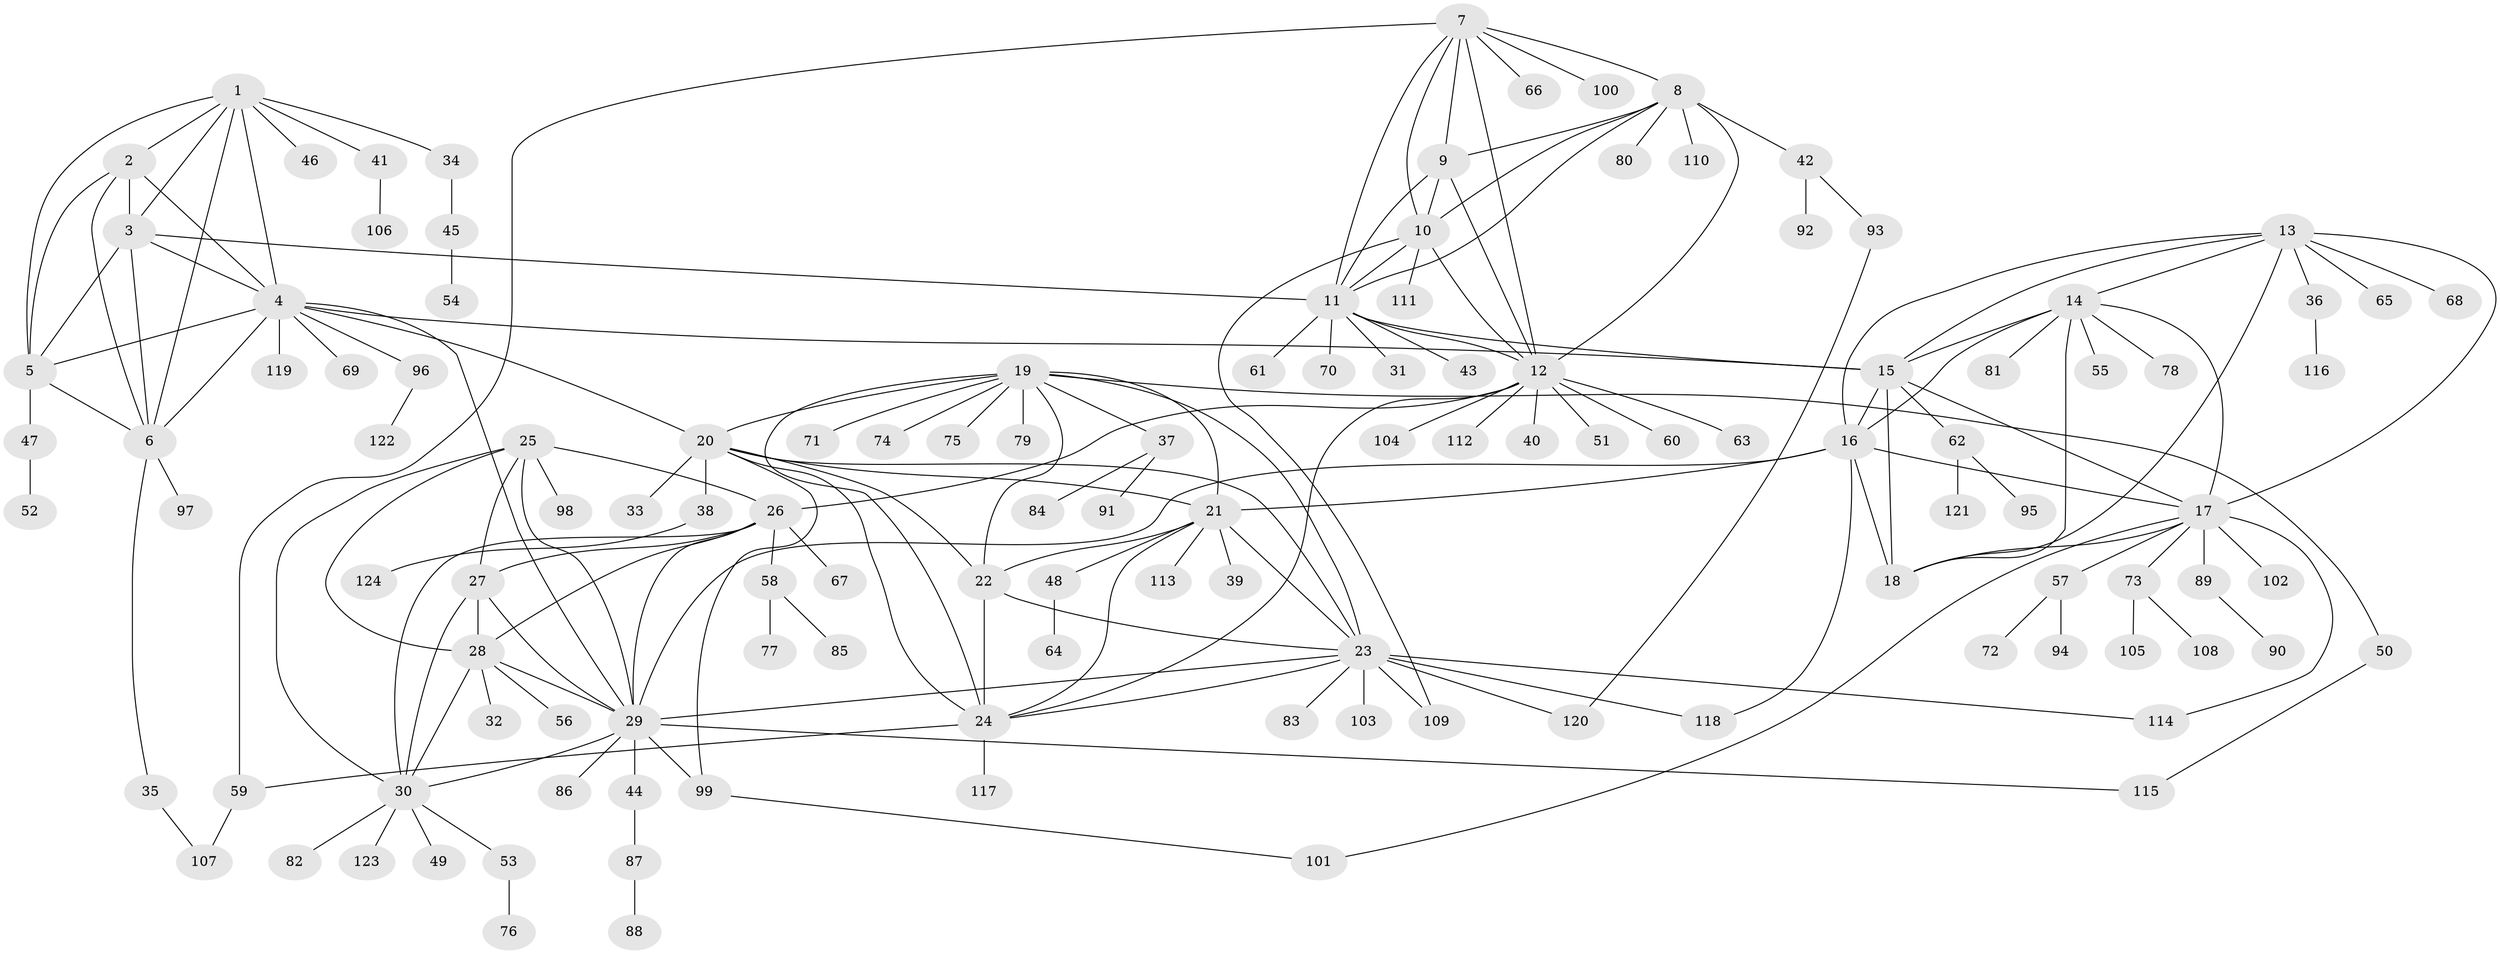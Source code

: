 // Generated by graph-tools (version 1.1) at 2025/54/03/09/25 04:54:51]
// undirected, 124 vertices, 188 edges
graph export_dot {
graph [start="1"]
  node [color=gray90,style=filled];
  1;
  2;
  3;
  4;
  5;
  6;
  7;
  8;
  9;
  10;
  11;
  12;
  13;
  14;
  15;
  16;
  17;
  18;
  19;
  20;
  21;
  22;
  23;
  24;
  25;
  26;
  27;
  28;
  29;
  30;
  31;
  32;
  33;
  34;
  35;
  36;
  37;
  38;
  39;
  40;
  41;
  42;
  43;
  44;
  45;
  46;
  47;
  48;
  49;
  50;
  51;
  52;
  53;
  54;
  55;
  56;
  57;
  58;
  59;
  60;
  61;
  62;
  63;
  64;
  65;
  66;
  67;
  68;
  69;
  70;
  71;
  72;
  73;
  74;
  75;
  76;
  77;
  78;
  79;
  80;
  81;
  82;
  83;
  84;
  85;
  86;
  87;
  88;
  89;
  90;
  91;
  92;
  93;
  94;
  95;
  96;
  97;
  98;
  99;
  100;
  101;
  102;
  103;
  104;
  105;
  106;
  107;
  108;
  109;
  110;
  111;
  112;
  113;
  114;
  115;
  116;
  117;
  118;
  119;
  120;
  121;
  122;
  123;
  124;
  1 -- 2;
  1 -- 3;
  1 -- 4;
  1 -- 5;
  1 -- 6;
  1 -- 34;
  1 -- 41;
  1 -- 46;
  2 -- 3;
  2 -- 4;
  2 -- 5;
  2 -- 6;
  3 -- 4;
  3 -- 5;
  3 -- 6;
  3 -- 11;
  4 -- 5;
  4 -- 6;
  4 -- 15;
  4 -- 20;
  4 -- 29;
  4 -- 69;
  4 -- 96;
  4 -- 119;
  5 -- 6;
  5 -- 47;
  6 -- 35;
  6 -- 97;
  7 -- 8;
  7 -- 9;
  7 -- 10;
  7 -- 11;
  7 -- 12;
  7 -- 59;
  7 -- 66;
  7 -- 100;
  8 -- 9;
  8 -- 10;
  8 -- 11;
  8 -- 12;
  8 -- 42;
  8 -- 80;
  8 -- 110;
  9 -- 10;
  9 -- 11;
  9 -- 12;
  10 -- 11;
  10 -- 12;
  10 -- 109;
  10 -- 111;
  11 -- 12;
  11 -- 15;
  11 -- 31;
  11 -- 43;
  11 -- 61;
  11 -- 70;
  12 -- 24;
  12 -- 26;
  12 -- 40;
  12 -- 51;
  12 -- 60;
  12 -- 63;
  12 -- 104;
  12 -- 112;
  13 -- 14;
  13 -- 15;
  13 -- 16;
  13 -- 17;
  13 -- 18;
  13 -- 36;
  13 -- 65;
  13 -- 68;
  14 -- 15;
  14 -- 16;
  14 -- 17;
  14 -- 18;
  14 -- 55;
  14 -- 78;
  14 -- 81;
  15 -- 16;
  15 -- 17;
  15 -- 18;
  15 -- 62;
  16 -- 17;
  16 -- 18;
  16 -- 21;
  16 -- 29;
  16 -- 118;
  17 -- 18;
  17 -- 57;
  17 -- 73;
  17 -- 89;
  17 -- 101;
  17 -- 102;
  17 -- 114;
  19 -- 20;
  19 -- 21;
  19 -- 22;
  19 -- 23;
  19 -- 24;
  19 -- 37;
  19 -- 50;
  19 -- 71;
  19 -- 74;
  19 -- 75;
  19 -- 79;
  20 -- 21;
  20 -- 22;
  20 -- 23;
  20 -- 24;
  20 -- 33;
  20 -- 38;
  20 -- 99;
  21 -- 22;
  21 -- 23;
  21 -- 24;
  21 -- 39;
  21 -- 48;
  21 -- 113;
  22 -- 23;
  22 -- 24;
  23 -- 24;
  23 -- 29;
  23 -- 83;
  23 -- 103;
  23 -- 109;
  23 -- 114;
  23 -- 118;
  23 -- 120;
  24 -- 59;
  24 -- 117;
  25 -- 26;
  25 -- 27;
  25 -- 28;
  25 -- 29;
  25 -- 30;
  25 -- 98;
  26 -- 27;
  26 -- 28;
  26 -- 29;
  26 -- 30;
  26 -- 58;
  26 -- 67;
  27 -- 28;
  27 -- 29;
  27 -- 30;
  28 -- 29;
  28 -- 30;
  28 -- 32;
  28 -- 56;
  29 -- 30;
  29 -- 44;
  29 -- 86;
  29 -- 99;
  29 -- 115;
  30 -- 49;
  30 -- 53;
  30 -- 82;
  30 -- 123;
  34 -- 45;
  35 -- 107;
  36 -- 116;
  37 -- 84;
  37 -- 91;
  38 -- 124;
  41 -- 106;
  42 -- 92;
  42 -- 93;
  44 -- 87;
  45 -- 54;
  47 -- 52;
  48 -- 64;
  50 -- 115;
  53 -- 76;
  57 -- 72;
  57 -- 94;
  58 -- 77;
  58 -- 85;
  59 -- 107;
  62 -- 95;
  62 -- 121;
  73 -- 105;
  73 -- 108;
  87 -- 88;
  89 -- 90;
  93 -- 120;
  96 -- 122;
  99 -- 101;
}

